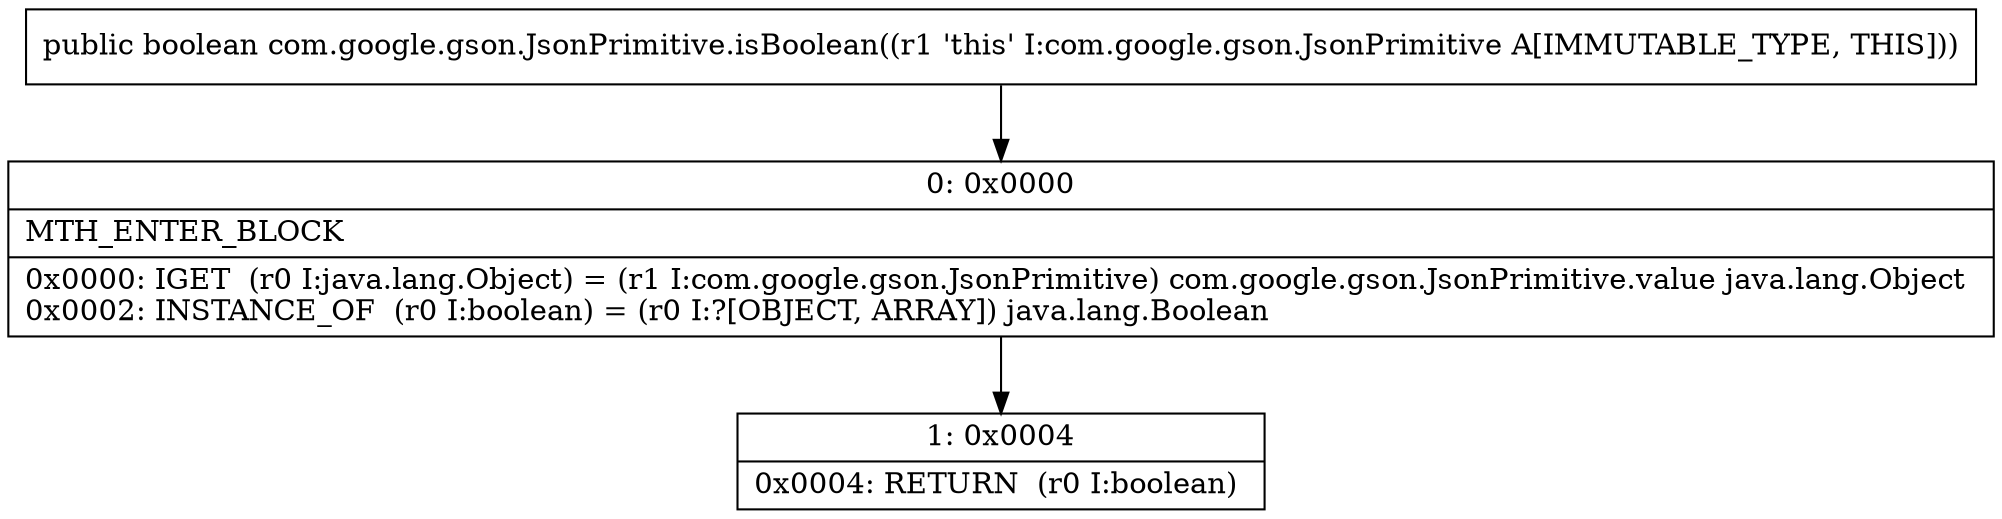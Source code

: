 digraph "CFG forcom.google.gson.JsonPrimitive.isBoolean()Z" {
Node_0 [shape=record,label="{0\:\ 0x0000|MTH_ENTER_BLOCK\l|0x0000: IGET  (r0 I:java.lang.Object) = (r1 I:com.google.gson.JsonPrimitive) com.google.gson.JsonPrimitive.value java.lang.Object \l0x0002: INSTANCE_OF  (r0 I:boolean) = (r0 I:?[OBJECT, ARRAY]) java.lang.Boolean \l}"];
Node_1 [shape=record,label="{1\:\ 0x0004|0x0004: RETURN  (r0 I:boolean) \l}"];
MethodNode[shape=record,label="{public boolean com.google.gson.JsonPrimitive.isBoolean((r1 'this' I:com.google.gson.JsonPrimitive A[IMMUTABLE_TYPE, THIS])) }"];
MethodNode -> Node_0;
Node_0 -> Node_1;
}


